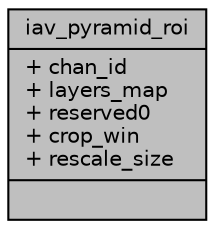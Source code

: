 digraph "iav_pyramid_roi"
{
 // INTERACTIVE_SVG=YES
 // LATEX_PDF_SIZE
  bgcolor="transparent";
  edge [fontname="Helvetica",fontsize="10",labelfontname="Helvetica",labelfontsize="10"];
  node [fontname="Helvetica",fontsize="10",shape=record];
  Node1 [label="{iav_pyramid_roi\n|+ chan_id\l+ layers_map\l+ reserved0\l+ crop_win\l+ rescale_size\l|}",height=0.2,width=0.4,color="black", fillcolor="grey75", style="filled", fontcolor="black",tooltip=" "];
}
